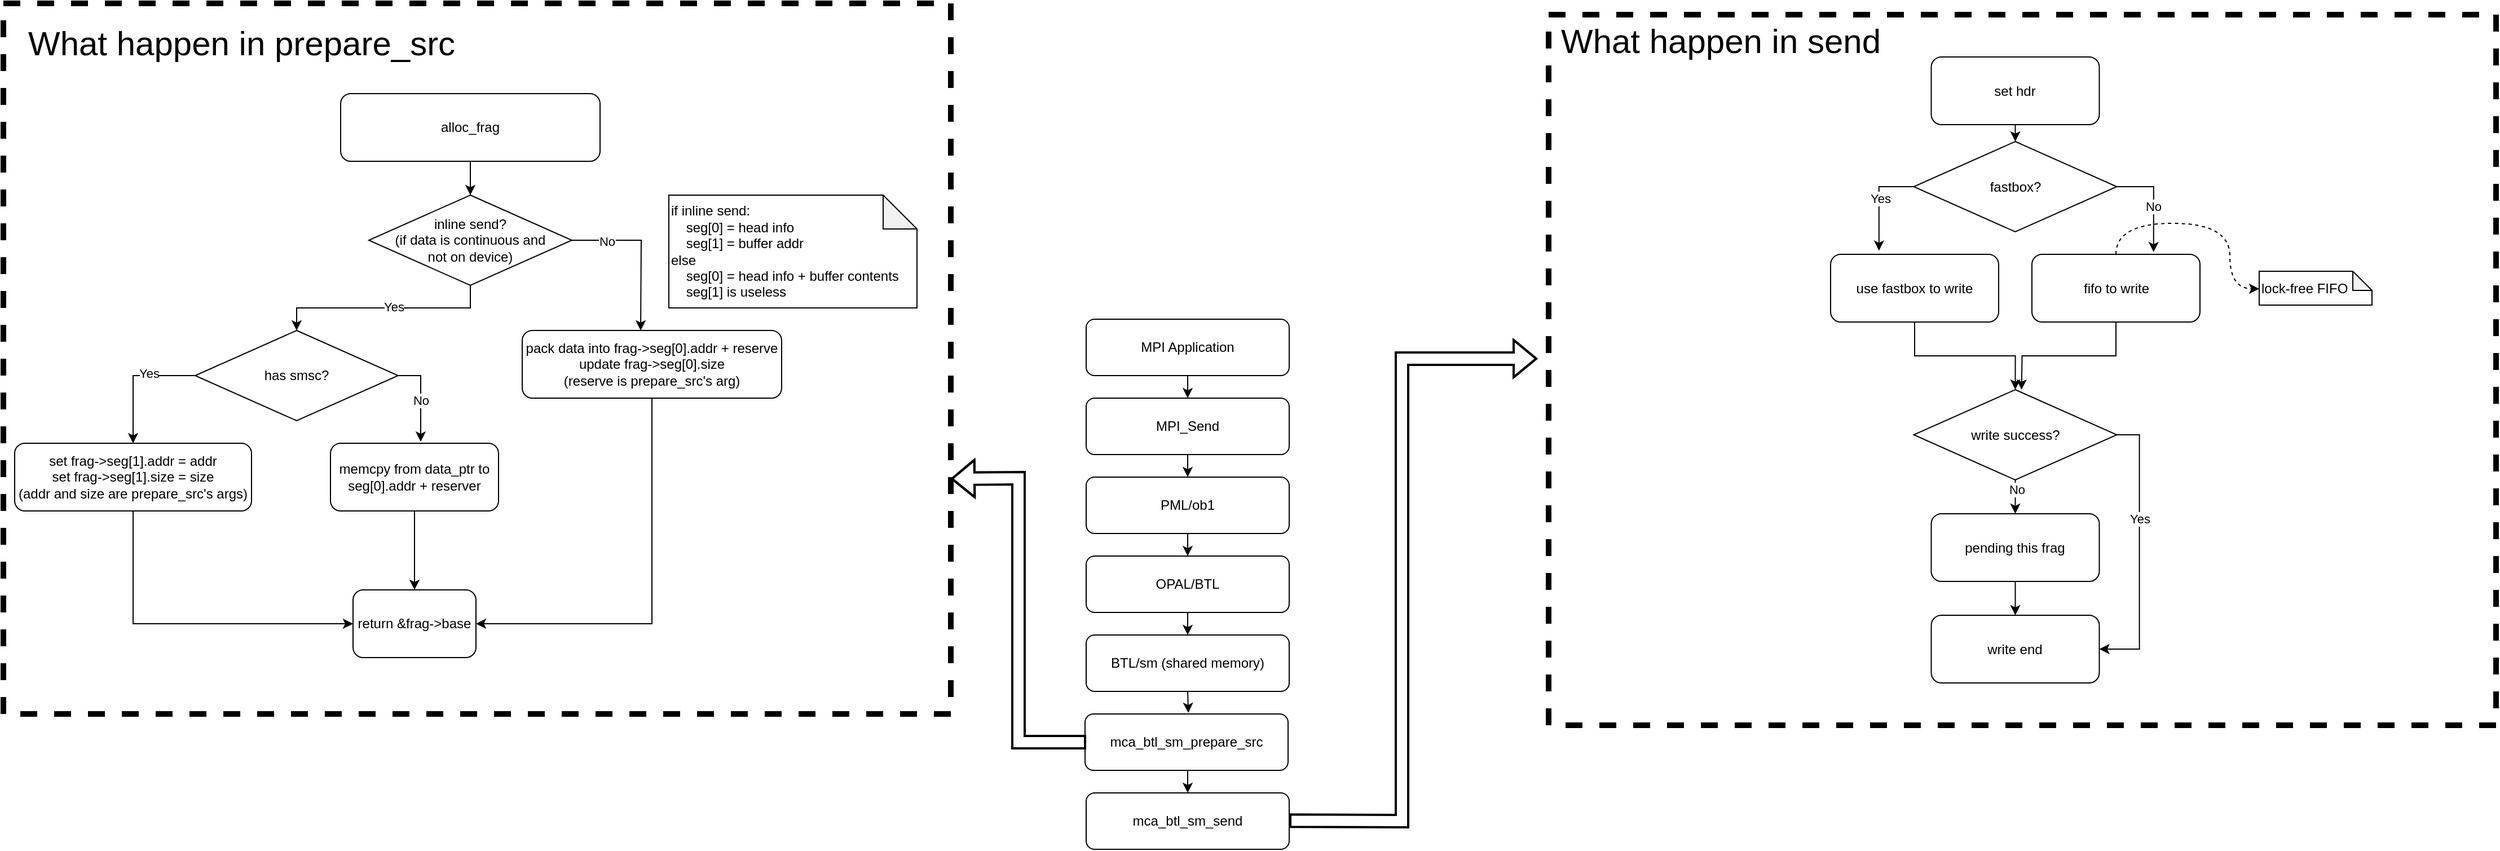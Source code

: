 <mxfile version="28.2.3">
  <diagram name="第 1 页" id="k_nHkI2DBGjTYLYa_qYr">
    <mxGraphModel dx="679" dy="367" grid="1" gridSize="10" guides="1" tooltips="1" connect="1" arrows="1" fold="1" page="1" pageScale="1" pageWidth="2339" pageHeight="3300" math="0" shadow="0">
      <root>
        <mxCell id="0" />
        <mxCell id="1" parent="0" />
        <mxCell id="ZcWyejCCKngTNAfOxGtZ-99" value="" style="rounded=0;whiteSpace=wrap;html=1;fillColor=none;dashed=1;strokeWidth=5;" parent="1" vertex="1">
          <mxGeometry x="1440" y="25" width="840" height="630" as="geometry" />
        </mxCell>
        <mxCell id="ZcWyejCCKngTNAfOxGtZ-1" value="" style="rounded=0;whiteSpace=wrap;html=1;fillColor=none;dashed=1;strokeWidth=5;" parent="1" vertex="1">
          <mxGeometry x="70" y="15" width="840" height="630" as="geometry" />
        </mxCell>
        <mxCell id="ZcWyejCCKngTNAfOxGtZ-2" style="edgeStyle=orthogonalEdgeStyle;rounded=0;orthogonalLoop=1;jettySize=auto;html=1;exitX=0.5;exitY=1;exitDx=0;exitDy=0;entryX=0.5;entryY=0;entryDx=0;entryDy=0;fontFamily=Helvetica;fontSize=12;fontColor=default;" parent="1" source="ZcWyejCCKngTNAfOxGtZ-3" target="ZcWyejCCKngTNAfOxGtZ-5" edge="1">
          <mxGeometry relative="1" as="geometry" />
        </mxCell>
        <mxCell id="ZcWyejCCKngTNAfOxGtZ-3" value="MPI Application" style="rounded=1;whiteSpace=wrap;html=1;fillColor=none;" parent="1" vertex="1">
          <mxGeometry x="1030" y="295" width="180" height="50" as="geometry" />
        </mxCell>
        <mxCell id="ZcWyejCCKngTNAfOxGtZ-4" style="edgeStyle=orthogonalEdgeStyle;rounded=0;orthogonalLoop=1;jettySize=auto;html=1;exitX=0.5;exitY=1;exitDx=0;exitDy=0;entryX=0.5;entryY=0;entryDx=0;entryDy=0;fontFamily=Helvetica;fontSize=12;fontColor=default;" parent="1" source="ZcWyejCCKngTNAfOxGtZ-5" target="ZcWyejCCKngTNAfOxGtZ-7" edge="1">
          <mxGeometry relative="1" as="geometry" />
        </mxCell>
        <mxCell id="ZcWyejCCKngTNAfOxGtZ-5" value="MPI_Send" style="rounded=1;whiteSpace=wrap;html=1;fillColor=none;" parent="1" vertex="1">
          <mxGeometry x="1030" y="365" width="180" height="50" as="geometry" />
        </mxCell>
        <mxCell id="ZcWyejCCKngTNAfOxGtZ-6" style="edgeStyle=orthogonalEdgeStyle;rounded=0;orthogonalLoop=1;jettySize=auto;html=1;exitX=0.5;exitY=1;exitDx=0;exitDy=0;entryX=0.5;entryY=0;entryDx=0;entryDy=0;fontFamily=Helvetica;fontSize=12;fontColor=default;" parent="1" source="ZcWyejCCKngTNAfOxGtZ-7" target="ZcWyejCCKngTNAfOxGtZ-9" edge="1">
          <mxGeometry relative="1" as="geometry" />
        </mxCell>
        <mxCell id="ZcWyejCCKngTNAfOxGtZ-7" value="PML/ob1" style="rounded=1;whiteSpace=wrap;html=1;fillColor=none;" parent="1" vertex="1">
          <mxGeometry x="1030" y="435" width="180" height="50" as="geometry" />
        </mxCell>
        <mxCell id="ZcWyejCCKngTNAfOxGtZ-8" style="edgeStyle=orthogonalEdgeStyle;rounded=0;orthogonalLoop=1;jettySize=auto;html=1;exitX=0.5;exitY=1;exitDx=0;exitDy=0;entryX=0.5;entryY=0;entryDx=0;entryDy=0;fontFamily=Helvetica;fontSize=12;fontColor=default;" parent="1" source="ZcWyejCCKngTNAfOxGtZ-9" target="ZcWyejCCKngTNAfOxGtZ-10" edge="1">
          <mxGeometry relative="1" as="geometry" />
        </mxCell>
        <mxCell id="ZcWyejCCKngTNAfOxGtZ-9" value="OPAL/BTL" style="rounded=1;whiteSpace=wrap;html=1;fillColor=none;" parent="1" vertex="1">
          <mxGeometry x="1030" y="505" width="180" height="50" as="geometry" />
        </mxCell>
        <mxCell id="ZcWyejCCKngTNAfOxGtZ-10" value="BTL/sm (shared memory)" style="rounded=1;whiteSpace=wrap;html=1;fillColor=none;" parent="1" vertex="1">
          <mxGeometry x="1030" y="575" width="180" height="50" as="geometry" />
        </mxCell>
        <mxCell id="ZcWyejCCKngTNAfOxGtZ-11" style="edgeStyle=orthogonalEdgeStyle;rounded=0;orthogonalLoop=1;jettySize=auto;html=1;exitX=0.5;exitY=1;exitDx=0;exitDy=0;entryX=0.5;entryY=0;entryDx=0;entryDy=0;" parent="1" source="ZcWyejCCKngTNAfOxGtZ-12" target="ZcWyejCCKngTNAfOxGtZ-14" edge="1">
          <mxGeometry relative="1" as="geometry" />
        </mxCell>
        <mxCell id="ZcWyejCCKngTNAfOxGtZ-12" value="mca_btl_sm_prepare_src" style="rounded=1;whiteSpace=wrap;html=1;fillColor=none;" parent="1" vertex="1">
          <mxGeometry x="1029" y="645" width="180" height="50" as="geometry" />
        </mxCell>
        <mxCell id="ZcWyejCCKngTNAfOxGtZ-14" value="mca_btl_sm_send" style="rounded=1;whiteSpace=wrap;html=1;fillColor=none;" parent="1" vertex="1">
          <mxGeometry x="1030" y="715" width="180" height="50" as="geometry" />
        </mxCell>
        <mxCell id="ZcWyejCCKngTNAfOxGtZ-15" style="edgeStyle=orthogonalEdgeStyle;rounded=0;orthogonalLoop=1;jettySize=auto;html=1;exitX=0.5;exitY=1;exitDx=0;exitDy=0;entryX=0.509;entryY=-0.02;entryDx=0;entryDy=0;entryPerimeter=0;" parent="1" source="ZcWyejCCKngTNAfOxGtZ-10" target="ZcWyejCCKngTNAfOxGtZ-12" edge="1">
          <mxGeometry relative="1" as="geometry" />
        </mxCell>
        <mxCell id="ZcWyejCCKngTNAfOxGtZ-18" style="edgeStyle=orthogonalEdgeStyle;rounded=0;orthogonalLoop=1;jettySize=auto;html=1;exitX=1;exitY=0.5;exitDx=0;exitDy=0;entryX=0.5;entryY=0;entryDx=0;entryDy=0;" parent="1" source="ZcWyejCCKngTNAfOxGtZ-20" edge="1">
          <mxGeometry relative="1" as="geometry">
            <mxPoint x="635" y="305" as="targetPoint" />
          </mxGeometry>
        </mxCell>
        <mxCell id="ZcWyejCCKngTNAfOxGtZ-19" value="No" style="edgeLabel;html=1;align=center;verticalAlign=middle;resizable=0;points=[];" parent="ZcWyejCCKngTNAfOxGtZ-18" vertex="1" connectable="0">
          <mxGeometry x="-0.565" y="-1" relative="1" as="geometry">
            <mxPoint as="offset" />
          </mxGeometry>
        </mxCell>
        <mxCell id="ZcWyejCCKngTNAfOxGtZ-54" style="edgeStyle=orthogonalEdgeStyle;rounded=0;orthogonalLoop=1;jettySize=auto;html=1;exitX=0.5;exitY=1;exitDx=0;exitDy=0;entryX=0.5;entryY=0;entryDx=0;entryDy=0;" parent="1" source="ZcWyejCCKngTNAfOxGtZ-20" target="ZcWyejCCKngTNAfOxGtZ-53" edge="1">
          <mxGeometry relative="1" as="geometry" />
        </mxCell>
        <mxCell id="X6sBL9mp7GRrk80lqc1f-1" value="Yes" style="edgeLabel;html=1;align=center;verticalAlign=middle;resizable=0;points=[];" vertex="1" connectable="0" parent="ZcWyejCCKngTNAfOxGtZ-54">
          <mxGeometry x="-0.092" y="-1" relative="1" as="geometry">
            <mxPoint as="offset" />
          </mxGeometry>
        </mxCell>
        <mxCell id="ZcWyejCCKngTNAfOxGtZ-20" value="inline send?&lt;div&gt;(if data is continuous and&lt;/div&gt;&lt;div&gt;not on device)&lt;/div&gt;" style="rhombus;whiteSpace=wrap;html=1;" parent="1" vertex="1">
          <mxGeometry x="394" y="185" width="180" height="80" as="geometry" />
        </mxCell>
        <mxCell id="ZcWyejCCKngTNAfOxGtZ-28" value="&lt;div&gt;if inline send:&lt;/div&gt;&lt;div&gt;&amp;nbsp; &amp;nbsp; seg[0] = head info&lt;/div&gt;&lt;div&gt;&amp;nbsp; &amp;nbsp; seg[1] = buffer addr&lt;/div&gt;&lt;div&gt;else&lt;/div&gt;&lt;div&gt;&amp;nbsp; &amp;nbsp; seg[0] = head info + buffer contents&lt;/div&gt;&lt;div&gt;&amp;nbsp; &amp;nbsp; seg[1] is useless&lt;/div&gt;" style="shape=note;whiteSpace=wrap;html=1;backgroundOutline=1;darkOpacity=0.05;align=left;fillColor=none;" parent="1" vertex="1">
          <mxGeometry x="660" y="185" width="220" height="100" as="geometry" />
        </mxCell>
        <mxCell id="ZcWyejCCKngTNAfOxGtZ-29" value="What happen in prepare_src" style="text;html=1;align=left;verticalAlign=middle;whiteSpace=wrap;rounded=0;fontSize=30;" parent="1" vertex="1">
          <mxGeometry x="90" y="35" width="390" height="30" as="geometry" />
        </mxCell>
        <mxCell id="ZcWyejCCKngTNAfOxGtZ-31" value="return &amp;amp;frag-&amp;gt;base" style="rounded=1;whiteSpace=wrap;html=1;fillColor=none;" parent="1" vertex="1">
          <mxGeometry x="380" y="535" width="109" height="60" as="geometry" />
        </mxCell>
        <mxCell id="ZcWyejCCKngTNAfOxGtZ-32" value="" style="shape=flexArrow;endArrow=classic;html=1;rounded=0;strokeWidth=2;entryX=1;entryY=0.669;entryDx=0;entryDy=0;entryPerimeter=0;" parent="1" target="ZcWyejCCKngTNAfOxGtZ-1" edge="1">
          <mxGeometry width="50" height="50" relative="1" as="geometry">
            <mxPoint x="1030" y="670" as="sourcePoint" />
            <mxPoint x="800" y="430" as="targetPoint" />
            <Array as="points">
              <mxPoint x="970" y="670" />
              <mxPoint x="970" y="436" />
            </Array>
          </mxGeometry>
        </mxCell>
        <mxCell id="ZcWyejCCKngTNAfOxGtZ-42" style="edgeStyle=orthogonalEdgeStyle;rounded=0;orthogonalLoop=1;jettySize=auto;html=1;exitX=0.5;exitY=1;exitDx=0;exitDy=0;entryX=0.5;entryY=0;entryDx=0;entryDy=0;" parent="1" source="ZcWyejCCKngTNAfOxGtZ-41" target="ZcWyejCCKngTNAfOxGtZ-20" edge="1">
          <mxGeometry relative="1" as="geometry" />
        </mxCell>
        <mxCell id="ZcWyejCCKngTNAfOxGtZ-41" value="alloc_frag" style="rounded=1;whiteSpace=wrap;html=1;fillColor=none;" parent="1" vertex="1">
          <mxGeometry x="369" y="95" width="230" height="60" as="geometry" />
        </mxCell>
        <mxCell id="ZcWyejCCKngTNAfOxGtZ-62" style="edgeStyle=orthogonalEdgeStyle;rounded=0;orthogonalLoop=1;jettySize=auto;html=1;exitX=0;exitY=0.5;exitDx=0;exitDy=0;entryX=0.5;entryY=0;entryDx=0;entryDy=0;" parent="1" source="ZcWyejCCKngTNAfOxGtZ-53" target="ZcWyejCCKngTNAfOxGtZ-60" edge="1">
          <mxGeometry relative="1" as="geometry" />
        </mxCell>
        <mxCell id="ZcWyejCCKngTNAfOxGtZ-63" value="Yes" style="edgeLabel;html=1;align=center;verticalAlign=middle;resizable=0;points=[];" parent="ZcWyejCCKngTNAfOxGtZ-62" vertex="1" connectable="0">
          <mxGeometry x="-0.288" y="-2" relative="1" as="geometry">
            <mxPoint as="offset" />
          </mxGeometry>
        </mxCell>
        <mxCell id="ZcWyejCCKngTNAfOxGtZ-53" value="has smsc?" style="rhombus;whiteSpace=wrap;html=1;fillColor=none;" parent="1" vertex="1">
          <mxGeometry x="240" y="305" width="180" height="80" as="geometry" />
        </mxCell>
        <mxCell id="ZcWyejCCKngTNAfOxGtZ-58" style="edgeStyle=orthogonalEdgeStyle;rounded=0;orthogonalLoop=1;jettySize=auto;html=1;exitX=0.5;exitY=1;exitDx=0;exitDy=0;entryX=0.5;entryY=0;entryDx=0;entryDy=0;" parent="1" source="ZcWyejCCKngTNAfOxGtZ-55" target="ZcWyejCCKngTNAfOxGtZ-31" edge="1">
          <mxGeometry relative="1" as="geometry" />
        </mxCell>
        <mxCell id="ZcWyejCCKngTNAfOxGtZ-55" value="memcpy from data_ptr to seg[0].addr + reserver" style="rounded=1;whiteSpace=wrap;html=1;fillColor=none;" parent="1" vertex="1">
          <mxGeometry x="360" y="405" width="149" height="60" as="geometry" />
        </mxCell>
        <mxCell id="ZcWyejCCKngTNAfOxGtZ-68" style="edgeStyle=orthogonalEdgeStyle;rounded=0;orthogonalLoop=1;jettySize=auto;html=1;exitX=0.5;exitY=1;exitDx=0;exitDy=0;entryX=0;entryY=0.5;entryDx=0;entryDy=0;" parent="1" source="ZcWyejCCKngTNAfOxGtZ-60" target="ZcWyejCCKngTNAfOxGtZ-31" edge="1">
          <mxGeometry relative="1" as="geometry" />
        </mxCell>
        <mxCell id="ZcWyejCCKngTNAfOxGtZ-60" value="set frag-&amp;gt;seg[1].addr = addr&lt;div&gt;set frag-&amp;gt;seg[1].size = size&lt;/div&gt;&lt;div&gt;(addr and size are prepare_src&#39;s args)&lt;/div&gt;" style="rounded=1;whiteSpace=wrap;html=1;fillColor=none;" parent="1" vertex="1">
          <mxGeometry x="80" y="405" width="210" height="60" as="geometry" />
        </mxCell>
        <mxCell id="ZcWyejCCKngTNAfOxGtZ-61" style="edgeStyle=orthogonalEdgeStyle;rounded=0;orthogonalLoop=1;jettySize=auto;html=1;exitX=0.5;exitY=1;exitDx=0;exitDy=0;" parent="1" source="ZcWyejCCKngTNAfOxGtZ-53" target="ZcWyejCCKngTNAfOxGtZ-53" edge="1">
          <mxGeometry relative="1" as="geometry" />
        </mxCell>
        <mxCell id="ZcWyejCCKngTNAfOxGtZ-64" style="edgeStyle=orthogonalEdgeStyle;rounded=0;orthogonalLoop=1;jettySize=auto;html=1;exitX=1;exitY=0.5;exitDx=0;exitDy=0;entryX=0.537;entryY=-0.023;entryDx=0;entryDy=0;entryPerimeter=0;" parent="1" source="ZcWyejCCKngTNAfOxGtZ-53" target="ZcWyejCCKngTNAfOxGtZ-55" edge="1">
          <mxGeometry relative="1" as="geometry" />
        </mxCell>
        <mxCell id="ZcWyejCCKngTNAfOxGtZ-65" value="No" style="edgeLabel;html=1;align=center;verticalAlign=middle;resizable=0;points=[];" parent="ZcWyejCCKngTNAfOxGtZ-64" vertex="1" connectable="0">
          <mxGeometry x="0.062" relative="1" as="geometry">
            <mxPoint as="offset" />
          </mxGeometry>
        </mxCell>
        <mxCell id="ZcWyejCCKngTNAfOxGtZ-67" style="edgeStyle=orthogonalEdgeStyle;rounded=0;orthogonalLoop=1;jettySize=auto;html=1;exitX=0.5;exitY=1;exitDx=0;exitDy=0;entryX=1;entryY=0.5;entryDx=0;entryDy=0;" parent="1" source="ZcWyejCCKngTNAfOxGtZ-66" target="ZcWyejCCKngTNAfOxGtZ-31" edge="1">
          <mxGeometry relative="1" as="geometry" />
        </mxCell>
        <mxCell id="ZcWyejCCKngTNAfOxGtZ-66" value="pack data into frag-&amp;gt;seg[0].addr + reserve&lt;div&gt;update frag-&amp;gt;seg[0].size&lt;br&gt;&lt;div&gt;(reserve is prepare_src&#39;s arg)&lt;/div&gt;&lt;/div&gt;" style="rounded=1;whiteSpace=wrap;html=1;fillColor=none;container=1;" parent="1" vertex="1">
          <mxGeometry x="530" y="305" width="230" height="60" as="geometry" />
        </mxCell>
        <mxCell id="ZcWyejCCKngTNAfOxGtZ-74" style="edgeStyle=orthogonalEdgeStyle;rounded=0;orthogonalLoop=1;jettySize=auto;html=1;exitX=0.5;exitY=1;exitDx=0;exitDy=0;entryX=0.5;entryY=0;entryDx=0;entryDy=0;" parent="1" source="ZcWyejCCKngTNAfOxGtZ-72" edge="1">
          <mxGeometry relative="1" as="geometry">
            <mxPoint x="1853.75" y="137.5" as="targetPoint" />
          </mxGeometry>
        </mxCell>
        <mxCell id="ZcWyejCCKngTNAfOxGtZ-72" value="set hdr" style="rounded=1;whiteSpace=wrap;html=1;fillColor=none;" parent="1" vertex="1">
          <mxGeometry x="1779.25" y="62.5" width="149" height="60" as="geometry" />
        </mxCell>
        <mxCell id="ZcWyejCCKngTNAfOxGtZ-77" value="fastbox?" style="rhombus;whiteSpace=wrap;html=1;fillColor=none;" parent="1" vertex="1">
          <mxGeometry x="1763.75" y="137.5" width="180" height="80" as="geometry" />
        </mxCell>
        <mxCell id="ZcWyejCCKngTNAfOxGtZ-90" style="edgeStyle=orthogonalEdgeStyle;rounded=0;orthogonalLoop=1;jettySize=auto;html=1;exitX=0.5;exitY=1;exitDx=0;exitDy=0;entryX=0.5;entryY=0;entryDx=0;entryDy=0;" parent="1" source="ZcWyejCCKngTNAfOxGtZ-78" target="ZcWyejCCKngTNAfOxGtZ-88" edge="1">
          <mxGeometry relative="1" as="geometry" />
        </mxCell>
        <mxCell id="ZcWyejCCKngTNAfOxGtZ-78" value="use fastbox to write" style="rounded=1;whiteSpace=wrap;html=1;fillColor=none;" parent="1" vertex="1">
          <mxGeometry x="1690" y="237.5" width="149" height="60" as="geometry" />
        </mxCell>
        <mxCell id="ZcWyejCCKngTNAfOxGtZ-91" style="edgeStyle=orthogonalEdgeStyle;rounded=0;orthogonalLoop=1;jettySize=auto;html=1;exitX=0.5;exitY=1;exitDx=0;exitDy=0;" parent="1" source="ZcWyejCCKngTNAfOxGtZ-79" edge="1">
          <mxGeometry relative="1" as="geometry">
            <mxPoint x="1859.25" y="357.5" as="targetPoint" />
          </mxGeometry>
        </mxCell>
        <mxCell id="KGTT8sj1vmuwW7QM5DOp-2" value="" style="edgeStyle=orthogonalEdgeStyle;rounded=0;orthogonalLoop=1;jettySize=auto;html=1;dashed=1;curved=1;" parent="1" source="ZcWyejCCKngTNAfOxGtZ-79" target="KGTT8sj1vmuwW7QM5DOp-1" edge="1">
          <mxGeometry relative="1" as="geometry">
            <Array as="points">
              <mxPoint x="1943" y="210" />
              <mxPoint x="2044" y="210" />
              <mxPoint x="2044" y="268" />
            </Array>
          </mxGeometry>
        </mxCell>
        <mxCell id="ZcWyejCCKngTNAfOxGtZ-79" value="fifo to write" style="rounded=1;whiteSpace=wrap;html=1;fillColor=none;" parent="1" vertex="1">
          <mxGeometry x="1868.5" y="237.5" width="149" height="60" as="geometry" />
        </mxCell>
        <mxCell id="ZcWyejCCKngTNAfOxGtZ-80" style="edgeStyle=orthogonalEdgeStyle;rounded=0;orthogonalLoop=1;jettySize=auto;html=1;exitX=1;exitY=0.5;exitDx=0;exitDy=0;entryX=0.724;entryY=-0.033;entryDx=0;entryDy=0;entryPerimeter=0;" parent="1" source="ZcWyejCCKngTNAfOxGtZ-77" target="ZcWyejCCKngTNAfOxGtZ-79" edge="1">
          <mxGeometry relative="1" as="geometry" />
        </mxCell>
        <mxCell id="ZcWyejCCKngTNAfOxGtZ-83" value="No" style="edgeLabel;html=1;align=center;verticalAlign=middle;resizable=0;points=[];" parent="ZcWyejCCKngTNAfOxGtZ-80" vertex="1" connectable="0">
          <mxGeometry x="0.087" y="-1" relative="1" as="geometry">
            <mxPoint as="offset" />
          </mxGeometry>
        </mxCell>
        <mxCell id="ZcWyejCCKngTNAfOxGtZ-81" style="edgeStyle=orthogonalEdgeStyle;rounded=0;orthogonalLoop=1;jettySize=auto;html=1;exitX=0;exitY=0.5;exitDx=0;exitDy=0;entryX=0.288;entryY=-0.054;entryDx=0;entryDy=0;entryPerimeter=0;" parent="1" source="ZcWyejCCKngTNAfOxGtZ-77" target="ZcWyejCCKngTNAfOxGtZ-78" edge="1">
          <mxGeometry relative="1" as="geometry" />
        </mxCell>
        <mxCell id="ZcWyejCCKngTNAfOxGtZ-82" value="Yes" style="edgeLabel;html=1;align=center;verticalAlign=middle;resizable=0;points=[];" parent="ZcWyejCCKngTNAfOxGtZ-81" vertex="1" connectable="0">
          <mxGeometry x="-0.069" y="1" relative="1" as="geometry">
            <mxPoint as="offset" />
          </mxGeometry>
        </mxCell>
        <mxCell id="ZcWyejCCKngTNAfOxGtZ-93" style="edgeStyle=orthogonalEdgeStyle;rounded=0;orthogonalLoop=1;jettySize=auto;html=1;exitX=0.5;exitY=1;exitDx=0;exitDy=0;entryX=0.5;entryY=0;entryDx=0;entryDy=0;" parent="1" source="ZcWyejCCKngTNAfOxGtZ-88" target="ZcWyejCCKngTNAfOxGtZ-92" edge="1">
          <mxGeometry relative="1" as="geometry" />
        </mxCell>
        <mxCell id="ZcWyejCCKngTNAfOxGtZ-98" value="No" style="edgeLabel;html=1;align=center;verticalAlign=middle;resizable=0;points=[];" parent="ZcWyejCCKngTNAfOxGtZ-93" vertex="1" connectable="0">
          <mxGeometry x="-0.445" y="1" relative="1" as="geometry">
            <mxPoint as="offset" />
          </mxGeometry>
        </mxCell>
        <mxCell id="ZcWyejCCKngTNAfOxGtZ-96" style="edgeStyle=orthogonalEdgeStyle;rounded=0;orthogonalLoop=1;jettySize=auto;html=1;exitX=1;exitY=0.5;exitDx=0;exitDy=0;entryX=1;entryY=0.5;entryDx=0;entryDy=0;" parent="1" source="ZcWyejCCKngTNAfOxGtZ-88" target="ZcWyejCCKngTNAfOxGtZ-94" edge="1">
          <mxGeometry relative="1" as="geometry" />
        </mxCell>
        <mxCell id="ZcWyejCCKngTNAfOxGtZ-97" value="Yes" style="edgeLabel;html=1;align=center;verticalAlign=middle;resizable=0;points=[];" parent="ZcWyejCCKngTNAfOxGtZ-96" vertex="1" connectable="0">
          <mxGeometry x="-0.234" relative="1" as="geometry">
            <mxPoint as="offset" />
          </mxGeometry>
        </mxCell>
        <mxCell id="ZcWyejCCKngTNAfOxGtZ-88" value="write success?" style="rhombus;whiteSpace=wrap;html=1;fillColor=none;" parent="1" vertex="1">
          <mxGeometry x="1763.75" y="357.5" width="180" height="80" as="geometry" />
        </mxCell>
        <mxCell id="ZcWyejCCKngTNAfOxGtZ-95" style="edgeStyle=orthogonalEdgeStyle;rounded=0;orthogonalLoop=1;jettySize=auto;html=1;exitX=0.5;exitY=1;exitDx=0;exitDy=0;entryX=0.5;entryY=0;entryDx=0;entryDy=0;" parent="1" source="ZcWyejCCKngTNAfOxGtZ-92" target="ZcWyejCCKngTNAfOxGtZ-94" edge="1">
          <mxGeometry relative="1" as="geometry" />
        </mxCell>
        <mxCell id="ZcWyejCCKngTNAfOxGtZ-92" value="pending this frag" style="rounded=1;whiteSpace=wrap;html=1;fillColor=none;" parent="1" vertex="1">
          <mxGeometry x="1779.25" y="467.5" width="149" height="60" as="geometry" />
        </mxCell>
        <mxCell id="ZcWyejCCKngTNAfOxGtZ-94" value="write end" style="rounded=1;whiteSpace=wrap;html=1;fillColor=none;" parent="1" vertex="1">
          <mxGeometry x="1779.25" y="557.5" width="149" height="60" as="geometry" />
        </mxCell>
        <mxCell id="ZcWyejCCKngTNAfOxGtZ-100" value="What happen in send" style="text;html=1;align=left;verticalAlign=middle;whiteSpace=wrap;rounded=0;fontSize=30;" parent="1" vertex="1">
          <mxGeometry x="1449" y="32.5" width="390" height="30" as="geometry" />
        </mxCell>
        <mxCell id="ZcWyejCCKngTNAfOxGtZ-101" value="" style="shape=flexArrow;endArrow=classic;html=1;rounded=0;strokeWidth=2;" parent="1" edge="1">
          <mxGeometry width="50" height="50" relative="1" as="geometry">
            <mxPoint x="1210" y="739.57" as="sourcePoint" />
            <mxPoint x="1430" y="330" as="targetPoint" />
            <Array as="points">
              <mxPoint x="1310" y="740" />
              <mxPoint x="1310" y="330" />
            </Array>
          </mxGeometry>
        </mxCell>
        <mxCell id="KGTT8sj1vmuwW7QM5DOp-1" value="lock-free FIFO" style="shape=note;whiteSpace=wrap;html=1;backgroundOutline=1;darkOpacity=0.05;fillColor=none;align=left;size=17;" parent="1" vertex="1">
          <mxGeometry x="2070" y="252.5" width="100" height="30" as="geometry" />
        </mxCell>
      </root>
    </mxGraphModel>
  </diagram>
</mxfile>
